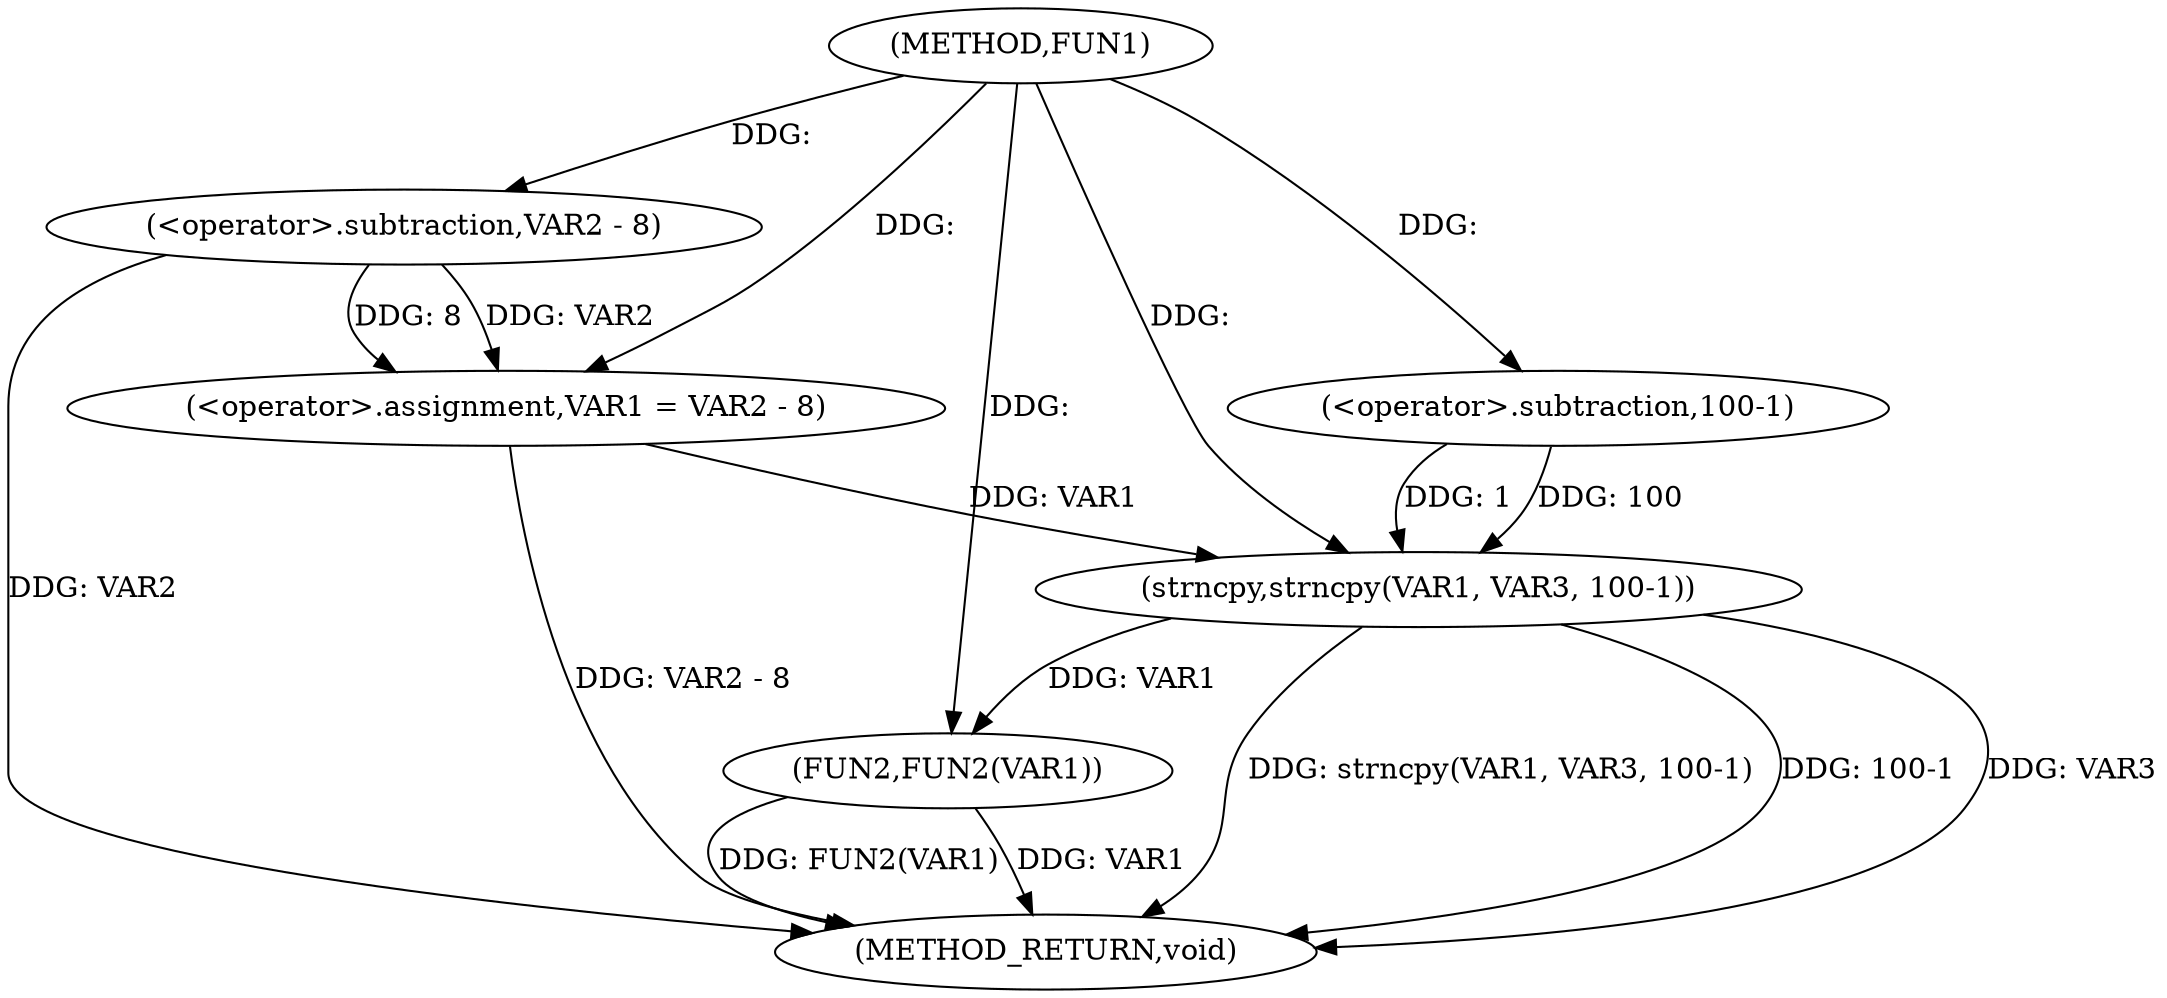digraph FUN1 {  
"1000100" [label = "(METHOD,FUN1)" ]
"1000119" [label = "(METHOD_RETURN,void)" ]
"1000104" [label = "(<operator>.assignment,VAR1 = VAR2 - 8)" ]
"1000106" [label = "(<operator>.subtraction,VAR2 - 8)" ]
"1000111" [label = "(strncpy,strncpy(VAR1, VAR3, 100-1))" ]
"1000114" [label = "(<operator>.subtraction,100-1)" ]
"1000117" [label = "(FUN2,FUN2(VAR1))" ]
  "1000117" -> "1000119"  [ label = "DDG: FUN2(VAR1)"] 
  "1000106" -> "1000119"  [ label = "DDG: VAR2"] 
  "1000111" -> "1000119"  [ label = "DDG: 100-1"] 
  "1000117" -> "1000119"  [ label = "DDG: VAR1"] 
  "1000111" -> "1000119"  [ label = "DDG: VAR3"] 
  "1000111" -> "1000119"  [ label = "DDG: strncpy(VAR1, VAR3, 100-1)"] 
  "1000104" -> "1000119"  [ label = "DDG: VAR2 - 8"] 
  "1000106" -> "1000104"  [ label = "DDG: VAR2"] 
  "1000106" -> "1000104"  [ label = "DDG: 8"] 
  "1000100" -> "1000104"  [ label = "DDG: "] 
  "1000100" -> "1000106"  [ label = "DDG: "] 
  "1000104" -> "1000111"  [ label = "DDG: VAR1"] 
  "1000100" -> "1000111"  [ label = "DDG: "] 
  "1000114" -> "1000111"  [ label = "DDG: 100"] 
  "1000114" -> "1000111"  [ label = "DDG: 1"] 
  "1000100" -> "1000114"  [ label = "DDG: "] 
  "1000111" -> "1000117"  [ label = "DDG: VAR1"] 
  "1000100" -> "1000117"  [ label = "DDG: "] 
}
